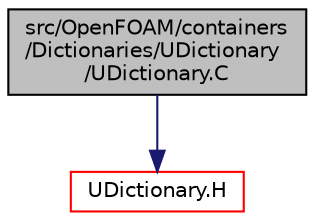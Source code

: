 digraph "src/OpenFOAM/containers/Dictionaries/UDictionary/UDictionary.C"
{
  bgcolor="transparent";
  edge [fontname="Helvetica",fontsize="10",labelfontname="Helvetica",labelfontsize="10"];
  node [fontname="Helvetica",fontsize="10",shape=record];
  Node1 [label="src/OpenFOAM/containers\l/Dictionaries/UDictionary\l/UDictionary.C",height=0.2,width=0.4,color="black", fillcolor="grey75", style="filled", fontcolor="black"];
  Node1 -> Node2 [color="midnightblue",fontsize="10",style="solid",fontname="Helvetica"];
  Node2 [label="UDictionary.H",height=0.2,width=0.4,color="red",URL="$a07729.html"];
}
